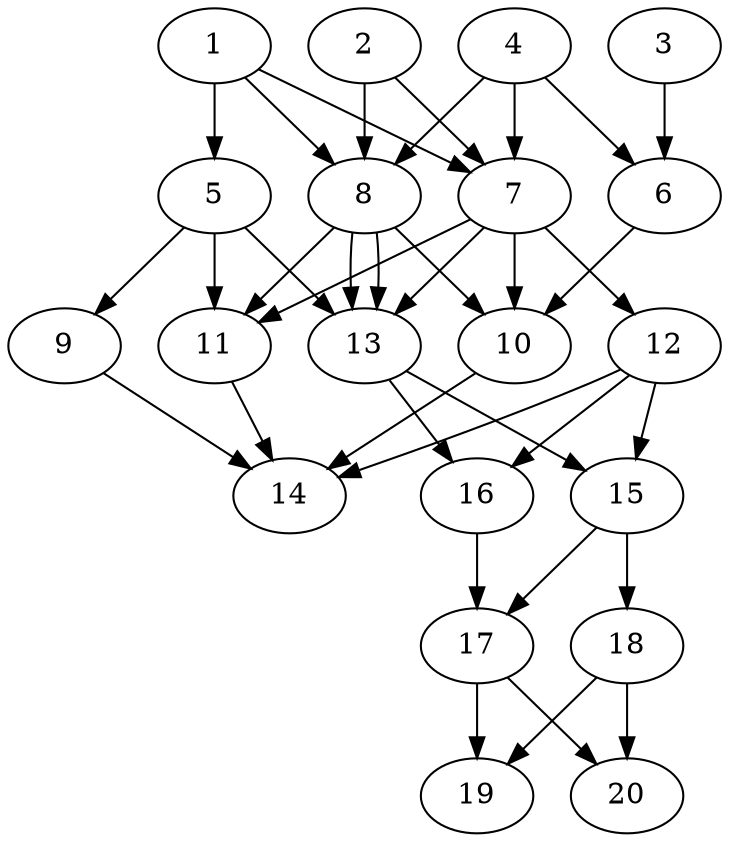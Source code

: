 // DAG automatically generated by daggen at Tue Jul 23 14:31:37 2019
// ./daggen --dot -n 20 --ccr 0.4 --fat 0.5 --regular 0.5 --density 0.8 --mindata 5242880 --maxdata 52428800 
digraph G {
  1 [size="54164480", alpha="0.20", expect_size="21665792"] 
  1 -> 5 [size ="21665792"]
  1 -> 7 [size ="21665792"]
  1 -> 8 [size ="21665792"]
  2 [size="54837760", alpha="0.15", expect_size="21935104"] 
  2 -> 7 [size ="21935104"]
  2 -> 8 [size ="21935104"]
  3 [size="14415360", alpha="0.14", expect_size="5766144"] 
  3 -> 6 [size ="5766144"]
  4 [size="41044480", alpha="0.17", expect_size="16417792"] 
  4 -> 6 [size ="16417792"]
  4 -> 7 [size ="16417792"]
  4 -> 8 [size ="16417792"]
  5 [size="80783360", alpha="0.08", expect_size="32313344"] 
  5 -> 9 [size ="32313344"]
  5 -> 11 [size ="32313344"]
  5 -> 13 [size ="32313344"]
  6 [size="33441280", alpha="0.01", expect_size="13376512"] 
  6 -> 10 [size ="13376512"]
  7 [size="92482560", alpha="0.02", expect_size="36993024"] 
  7 -> 10 [size ="36993024"]
  7 -> 11 [size ="36993024"]
  7 -> 12 [size ="36993024"]
  7 -> 13 [size ="36993024"]
  8 [size="86120960", alpha="0.02", expect_size="34448384"] 
  8 -> 10 [size ="34448384"]
  8 -> 11 [size ="34448384"]
  8 -> 13 [size ="34448384"]
  8 -> 13 [size ="34448384"]
  9 [size="35604480", alpha="0.15", expect_size="14241792"] 
  9 -> 14 [size ="14241792"]
  10 [size="129684480", alpha="0.17", expect_size="51873792"] 
  10 -> 14 [size ="51873792"]
  11 [size="42844160", alpha="0.05", expect_size="17137664"] 
  11 -> 14 [size ="17137664"]
  12 [size="41559040", alpha="0.09", expect_size="16623616"] 
  12 -> 14 [size ="16623616"]
  12 -> 15 [size ="16623616"]
  12 -> 16 [size ="16623616"]
  13 [size="130393600", alpha="0.01", expect_size="52157440"] 
  13 -> 15 [size ="52157440"]
  13 -> 16 [size ="52157440"]
  14 [size="94842880", alpha="0.06", expect_size="37937152"] 
  15 [size="77532160", alpha="0.19", expect_size="31012864"] 
  15 -> 17 [size ="31012864"]
  15 -> 18 [size ="31012864"]
  16 [size="122585600", alpha="0.19", expect_size="49034240"] 
  16 -> 17 [size ="49034240"]
  17 [size="130798080", alpha="0.06", expect_size="52319232"] 
  17 -> 19 [size ="52319232"]
  17 -> 20 [size ="52319232"]
  18 [size="22671360", alpha="0.03", expect_size="9068544"] 
  18 -> 19 [size ="9068544"]
  18 -> 20 [size ="9068544"]
  19 [size="35499520", alpha="0.15", expect_size="14199808"] 
  20 [size="124587520", alpha="0.12", expect_size="49835008"] 
}
